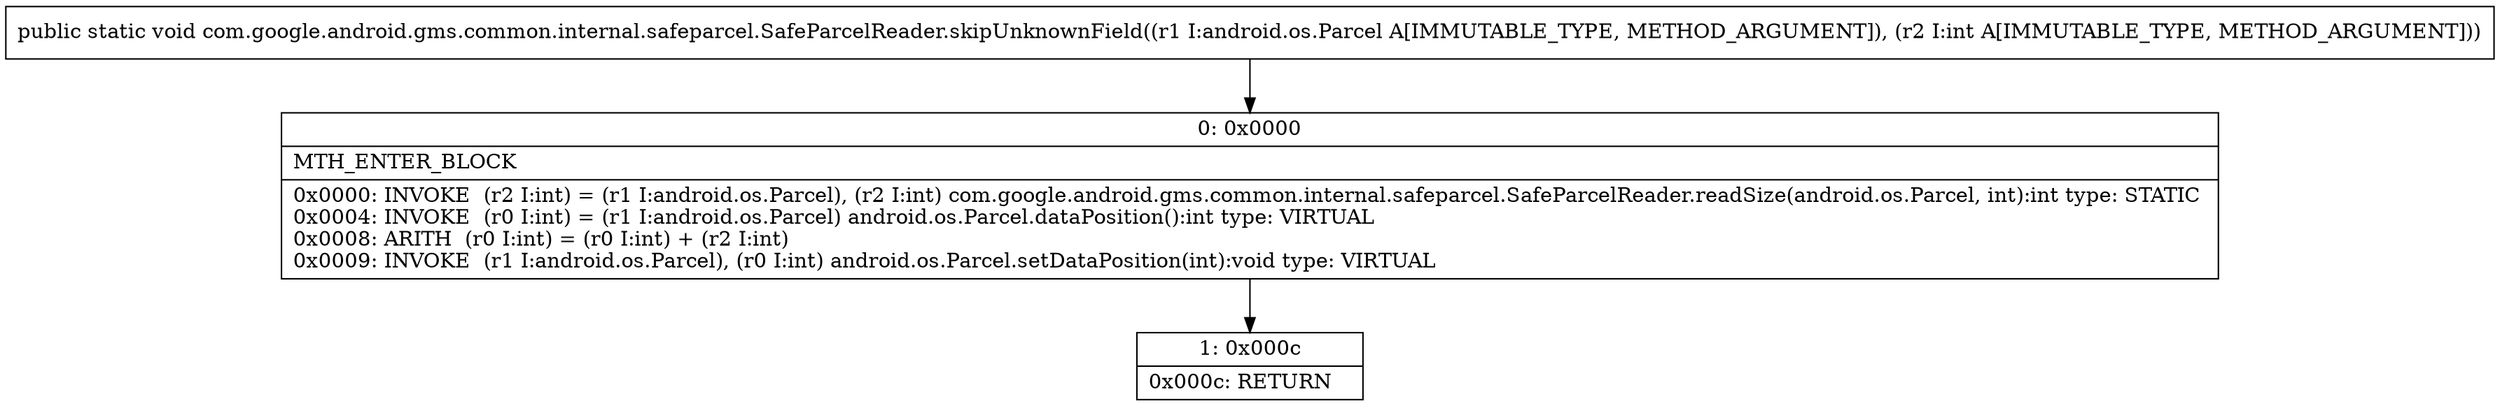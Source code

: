 digraph "CFG forcom.google.android.gms.common.internal.safeparcel.SafeParcelReader.skipUnknownField(Landroid\/os\/Parcel;I)V" {
Node_0 [shape=record,label="{0\:\ 0x0000|MTH_ENTER_BLOCK\l|0x0000: INVOKE  (r2 I:int) = (r1 I:android.os.Parcel), (r2 I:int) com.google.android.gms.common.internal.safeparcel.SafeParcelReader.readSize(android.os.Parcel, int):int type: STATIC \l0x0004: INVOKE  (r0 I:int) = (r1 I:android.os.Parcel) android.os.Parcel.dataPosition():int type: VIRTUAL \l0x0008: ARITH  (r0 I:int) = (r0 I:int) + (r2 I:int) \l0x0009: INVOKE  (r1 I:android.os.Parcel), (r0 I:int) android.os.Parcel.setDataPosition(int):void type: VIRTUAL \l}"];
Node_1 [shape=record,label="{1\:\ 0x000c|0x000c: RETURN   \l}"];
MethodNode[shape=record,label="{public static void com.google.android.gms.common.internal.safeparcel.SafeParcelReader.skipUnknownField((r1 I:android.os.Parcel A[IMMUTABLE_TYPE, METHOD_ARGUMENT]), (r2 I:int A[IMMUTABLE_TYPE, METHOD_ARGUMENT])) }"];
MethodNode -> Node_0;
Node_0 -> Node_1;
}

